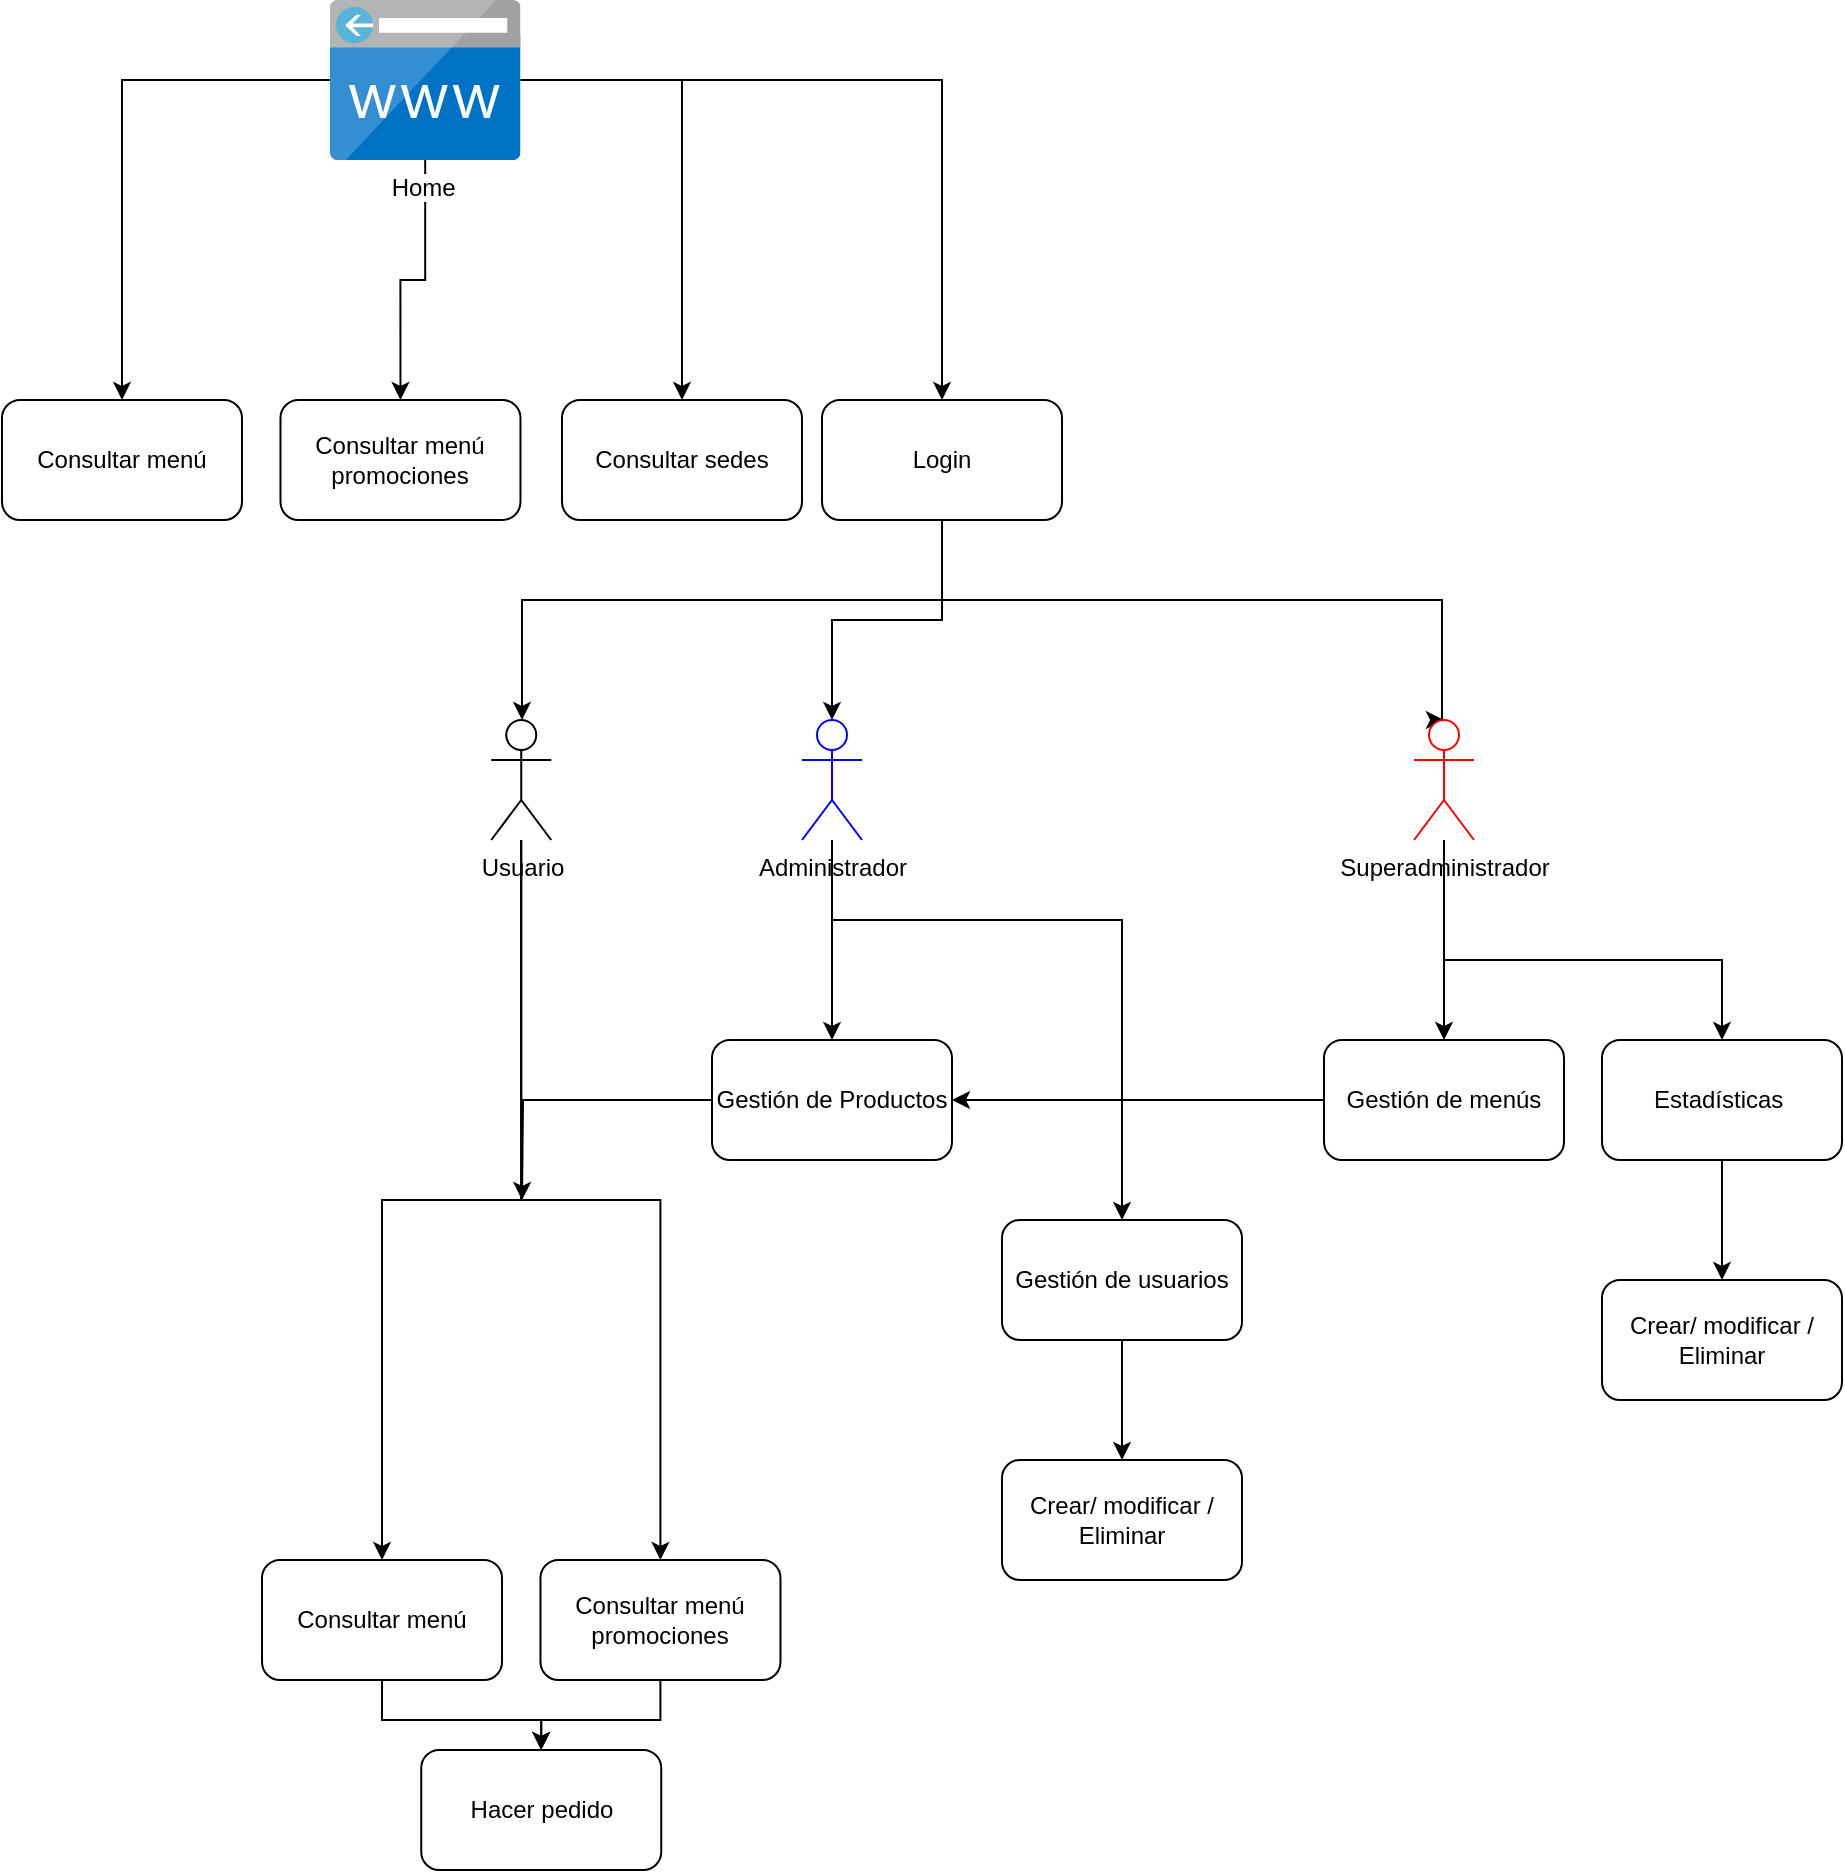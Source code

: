 <mxfile version="20.3.0" type="github">
  <diagram id="URzWJDg6SxiPUfwDZvZk" name="Página-1">
    <mxGraphModel dx="1486" dy="1109" grid="1" gridSize="10" guides="1" tooltips="1" connect="1" arrows="1" fold="1" page="1" pageScale="1" pageWidth="827" pageHeight="1169" math="0" shadow="0">
      <root>
        <mxCell id="0" />
        <mxCell id="1" parent="0" />
        <mxCell id="fkOaNx2dsbwgEz1udxoN-5" style="edgeStyle=orthogonalEdgeStyle;rounded=0;orthogonalLoop=1;jettySize=auto;html=1;entryX=0.5;entryY=0;entryDx=0;entryDy=0;" parent="1" source="fkOaNx2dsbwgEz1udxoN-1" target="fkOaNx2dsbwgEz1udxoN-2" edge="1">
          <mxGeometry relative="1" as="geometry" />
        </mxCell>
        <mxCell id="fkOaNx2dsbwgEz1udxoN-6" style="edgeStyle=orthogonalEdgeStyle;rounded=0;orthogonalLoop=1;jettySize=auto;html=1;entryX=0.5;entryY=0;entryDx=0;entryDy=0;" parent="1" source="fkOaNx2dsbwgEz1udxoN-1" target="fkOaNx2dsbwgEz1udxoN-3" edge="1">
          <mxGeometry relative="1" as="geometry" />
        </mxCell>
        <mxCell id="fkOaNx2dsbwgEz1udxoN-7" style="edgeStyle=orthogonalEdgeStyle;rounded=0;orthogonalLoop=1;jettySize=auto;html=1;" parent="1" source="fkOaNx2dsbwgEz1udxoN-1" target="fkOaNx2dsbwgEz1udxoN-4" edge="1">
          <mxGeometry relative="1" as="geometry" />
        </mxCell>
        <mxCell id="fkOaNx2dsbwgEz1udxoN-9" style="edgeStyle=orthogonalEdgeStyle;rounded=0;orthogonalLoop=1;jettySize=auto;html=1;entryX=0.5;entryY=0;entryDx=0;entryDy=0;" parent="1" source="fkOaNx2dsbwgEz1udxoN-1" target="fkOaNx2dsbwgEz1udxoN-8" edge="1">
          <mxGeometry relative="1" as="geometry" />
        </mxCell>
        <mxCell id="fkOaNx2dsbwgEz1udxoN-1" value="Home&amp;nbsp;" style="sketch=0;aspect=fixed;html=1;points=[];align=center;image;fontSize=12;image=img/lib/mscae/CustomDomain.svg;" parent="1" vertex="1">
          <mxGeometry x="364" y="80" width="95.24" height="80" as="geometry" />
        </mxCell>
        <mxCell id="fkOaNx2dsbwgEz1udxoN-2" value="Consultar menú" style="rounded=1;whiteSpace=wrap;html=1;" parent="1" vertex="1">
          <mxGeometry x="200" y="280" width="120" height="60" as="geometry" />
        </mxCell>
        <mxCell id="fkOaNx2dsbwgEz1udxoN-3" value="Consultar menú promociones" style="rounded=1;whiteSpace=wrap;html=1;" parent="1" vertex="1">
          <mxGeometry x="339.24" y="280" width="120" height="60" as="geometry" />
        </mxCell>
        <mxCell id="fkOaNx2dsbwgEz1udxoN-4" value="Consultar sedes" style="rounded=1;whiteSpace=wrap;html=1;" parent="1" vertex="1">
          <mxGeometry x="480" y="280" width="120" height="60" as="geometry" />
        </mxCell>
        <mxCell id="fkOaNx2dsbwgEz1udxoN-19" style="edgeStyle=orthogonalEdgeStyle;rounded=0;orthogonalLoop=1;jettySize=auto;html=1;" parent="1" source="fkOaNx2dsbwgEz1udxoN-8" target="fkOaNx2dsbwgEz1udxoN-11" edge="1">
          <mxGeometry relative="1" as="geometry">
            <Array as="points">
              <mxPoint x="670" y="380" />
              <mxPoint x="460" y="380" />
            </Array>
          </mxGeometry>
        </mxCell>
        <mxCell id="fkOaNx2dsbwgEz1udxoN-20" style="edgeStyle=orthogonalEdgeStyle;rounded=0;orthogonalLoop=1;jettySize=auto;html=1;entryX=0.5;entryY=0;entryDx=0;entryDy=0;entryPerimeter=0;" parent="1" source="fkOaNx2dsbwgEz1udxoN-8" target="fkOaNx2dsbwgEz1udxoN-12" edge="1">
          <mxGeometry relative="1" as="geometry" />
        </mxCell>
        <mxCell id="fkOaNx2dsbwgEz1udxoN-21" style="edgeStyle=orthogonalEdgeStyle;rounded=0;orthogonalLoop=1;jettySize=auto;html=1;entryX=0.5;entryY=0;entryDx=0;entryDy=0;entryPerimeter=0;" parent="1" source="fkOaNx2dsbwgEz1udxoN-8" target="fkOaNx2dsbwgEz1udxoN-13" edge="1">
          <mxGeometry relative="1" as="geometry">
            <Array as="points">
              <mxPoint x="670" y="380" />
              <mxPoint x="920" y="380" />
              <mxPoint x="920" y="440" />
            </Array>
          </mxGeometry>
        </mxCell>
        <mxCell id="fkOaNx2dsbwgEz1udxoN-8" value="Login" style="rounded=1;whiteSpace=wrap;html=1;" parent="1" vertex="1">
          <mxGeometry x="610" y="280" width="120" height="60" as="geometry" />
        </mxCell>
        <mxCell id="fkOaNx2dsbwgEz1udxoN-24" style="edgeStyle=orthogonalEdgeStyle;rounded=0;orthogonalLoop=1;jettySize=auto;html=1;entryX=0.5;entryY=0;entryDx=0;entryDy=0;" parent="1" source="fkOaNx2dsbwgEz1udxoN-11" target="fkOaNx2dsbwgEz1udxoN-22" edge="1">
          <mxGeometry relative="1" as="geometry" />
        </mxCell>
        <mxCell id="fkOaNx2dsbwgEz1udxoN-25" style="edgeStyle=orthogonalEdgeStyle;rounded=0;orthogonalLoop=1;jettySize=auto;html=1;" parent="1" source="fkOaNx2dsbwgEz1udxoN-11" target="fkOaNx2dsbwgEz1udxoN-23" edge="1">
          <mxGeometry relative="1" as="geometry" />
        </mxCell>
        <mxCell id="fkOaNx2dsbwgEz1udxoN-11" value="Usuario" style="shape=umlActor;verticalLabelPosition=bottom;verticalAlign=top;html=1;outlineConnect=0;" parent="1" vertex="1">
          <mxGeometry x="444.62" y="440" width="30" height="60" as="geometry" />
        </mxCell>
        <mxCell id="fkOaNx2dsbwgEz1udxoN-32" style="edgeStyle=orthogonalEdgeStyle;rounded=0;orthogonalLoop=1;jettySize=auto;html=1;entryX=0.5;entryY=0;entryDx=0;entryDy=0;" parent="1" source="fkOaNx2dsbwgEz1udxoN-12" target="fkOaNx2dsbwgEz1udxoN-31" edge="1">
          <mxGeometry relative="1" as="geometry" />
        </mxCell>
        <mxCell id="fkOaNx2dsbwgEz1udxoN-39" style="edgeStyle=orthogonalEdgeStyle;rounded=0;orthogonalLoop=1;jettySize=auto;html=1;" parent="1" source="fkOaNx2dsbwgEz1udxoN-12" target="fkOaNx2dsbwgEz1udxoN-35" edge="1">
          <mxGeometry relative="1" as="geometry">
            <Array as="points">
              <mxPoint x="615" y="540" />
              <mxPoint x="760" y="540" />
            </Array>
          </mxGeometry>
        </mxCell>
        <mxCell id="fkOaNx2dsbwgEz1udxoN-12" value="Administrador" style="shape=umlActor;verticalLabelPosition=bottom;verticalAlign=top;html=1;outlineConnect=0;strokeColor=#0000FF;" parent="1" vertex="1">
          <mxGeometry x="600" y="440" width="30" height="60" as="geometry" />
        </mxCell>
        <mxCell id="fkOaNx2dsbwgEz1udxoN-45" style="edgeStyle=orthogonalEdgeStyle;rounded=0;orthogonalLoop=1;jettySize=auto;html=1;entryX=0.5;entryY=0;entryDx=0;entryDy=0;" parent="1" source="fkOaNx2dsbwgEz1udxoN-13" target="fkOaNx2dsbwgEz1udxoN-44" edge="1">
          <mxGeometry relative="1" as="geometry" />
        </mxCell>
        <mxCell id="fkOaNx2dsbwgEz1udxoN-49" style="edgeStyle=orthogonalEdgeStyle;rounded=0;orthogonalLoop=1;jettySize=auto;html=1;" parent="1" source="fkOaNx2dsbwgEz1udxoN-13" target="fkOaNx2dsbwgEz1udxoN-46" edge="1">
          <mxGeometry relative="1" as="geometry">
            <Array as="points">
              <mxPoint x="921" y="560" />
              <mxPoint x="1060" y="560" />
            </Array>
          </mxGeometry>
        </mxCell>
        <mxCell id="fkOaNx2dsbwgEz1udxoN-13" value="Superadministrador" style="shape=umlActor;verticalLabelPosition=bottom;verticalAlign=top;html=1;outlineConnect=0;strokeColor=#FF0000;" parent="1" vertex="1">
          <mxGeometry x="906" y="440" width="30" height="60" as="geometry" />
        </mxCell>
        <mxCell id="fkOaNx2dsbwgEz1udxoN-27" style="edgeStyle=orthogonalEdgeStyle;rounded=0;orthogonalLoop=1;jettySize=auto;html=1;" parent="1" source="fkOaNx2dsbwgEz1udxoN-22" target="fkOaNx2dsbwgEz1udxoN-26" edge="1">
          <mxGeometry relative="1" as="geometry" />
        </mxCell>
        <mxCell id="fkOaNx2dsbwgEz1udxoN-22" value="Consultar menú" style="rounded=1;whiteSpace=wrap;html=1;" parent="1" vertex="1">
          <mxGeometry x="330" y="860" width="120" height="60" as="geometry" />
        </mxCell>
        <mxCell id="fkOaNx2dsbwgEz1udxoN-28" style="edgeStyle=orthogonalEdgeStyle;rounded=0;orthogonalLoop=1;jettySize=auto;html=1;" parent="1" source="fkOaNx2dsbwgEz1udxoN-23" target="fkOaNx2dsbwgEz1udxoN-26" edge="1">
          <mxGeometry relative="1" as="geometry" />
        </mxCell>
        <mxCell id="fkOaNx2dsbwgEz1udxoN-23" value="Consultar menú promociones" style="rounded=1;whiteSpace=wrap;html=1;" parent="1" vertex="1">
          <mxGeometry x="469.24" y="860" width="120" height="60" as="geometry" />
        </mxCell>
        <mxCell id="fkOaNx2dsbwgEz1udxoN-26" value="Hacer pedido" style="rounded=1;whiteSpace=wrap;html=1;" parent="1" vertex="1">
          <mxGeometry x="409.62" y="955" width="120" height="60" as="geometry" />
        </mxCell>
        <mxCell id="SWKW0KIYB4C88m19g2O0-1" style="edgeStyle=orthogonalEdgeStyle;rounded=0;orthogonalLoop=1;jettySize=auto;html=1;" edge="1" parent="1" source="fkOaNx2dsbwgEz1udxoN-31">
          <mxGeometry relative="1" as="geometry">
            <mxPoint x="460" y="680" as="targetPoint" />
          </mxGeometry>
        </mxCell>
        <mxCell id="fkOaNx2dsbwgEz1udxoN-31" value="Gestión de Productos" style="rounded=1;whiteSpace=wrap;html=1;" parent="1" vertex="1">
          <mxGeometry x="555" y="600" width="120" height="60" as="geometry" />
        </mxCell>
        <mxCell id="fkOaNx2dsbwgEz1udxoN-41" style="edgeStyle=orthogonalEdgeStyle;rounded=0;orthogonalLoop=1;jettySize=auto;html=1;entryX=0.5;entryY=0;entryDx=0;entryDy=0;" parent="1" source="fkOaNx2dsbwgEz1udxoN-35" target="fkOaNx2dsbwgEz1udxoN-40" edge="1">
          <mxGeometry relative="1" as="geometry" />
        </mxCell>
        <mxCell id="fkOaNx2dsbwgEz1udxoN-35" value="Gestión de usuarios" style="rounded=1;whiteSpace=wrap;html=1;" parent="1" vertex="1">
          <mxGeometry x="700" y="690" width="120" height="60" as="geometry" />
        </mxCell>
        <mxCell id="fkOaNx2dsbwgEz1udxoN-40" value="Crear/ modificar / Eliminar" style="rounded=1;whiteSpace=wrap;html=1;" parent="1" vertex="1">
          <mxGeometry x="700" y="810" width="120" height="60" as="geometry" />
        </mxCell>
        <mxCell id="SWKW0KIYB4C88m19g2O0-2" style="edgeStyle=orthogonalEdgeStyle;rounded=0;orthogonalLoop=1;jettySize=auto;html=1;exitX=0;exitY=0.5;exitDx=0;exitDy=0;entryX=1;entryY=0.5;entryDx=0;entryDy=0;" edge="1" parent="1" source="fkOaNx2dsbwgEz1udxoN-44" target="fkOaNx2dsbwgEz1udxoN-31">
          <mxGeometry relative="1" as="geometry" />
        </mxCell>
        <mxCell id="fkOaNx2dsbwgEz1udxoN-44" value="Gestión de menús" style="rounded=1;whiteSpace=wrap;html=1;fillColor=default;" parent="1" vertex="1">
          <mxGeometry x="861" y="600" width="120" height="60" as="geometry" />
        </mxCell>
        <mxCell id="fkOaNx2dsbwgEz1udxoN-48" style="edgeStyle=orthogonalEdgeStyle;rounded=0;orthogonalLoop=1;jettySize=auto;html=1;exitX=0.5;exitY=1;exitDx=0;exitDy=0;" parent="1" source="fkOaNx2dsbwgEz1udxoN-46" target="fkOaNx2dsbwgEz1udxoN-47" edge="1">
          <mxGeometry relative="1" as="geometry" />
        </mxCell>
        <mxCell id="fkOaNx2dsbwgEz1udxoN-46" value="Estadísticas&amp;nbsp;" style="rounded=1;whiteSpace=wrap;html=1;fillColor=default;" parent="1" vertex="1">
          <mxGeometry x="1000" y="600" width="120" height="60" as="geometry" />
        </mxCell>
        <mxCell id="fkOaNx2dsbwgEz1udxoN-47" value="Crear/ modificar / Eliminar" style="rounded=1;whiteSpace=wrap;html=1;" parent="1" vertex="1">
          <mxGeometry x="1000" y="720" width="120" height="60" as="geometry" />
        </mxCell>
      </root>
    </mxGraphModel>
  </diagram>
</mxfile>
